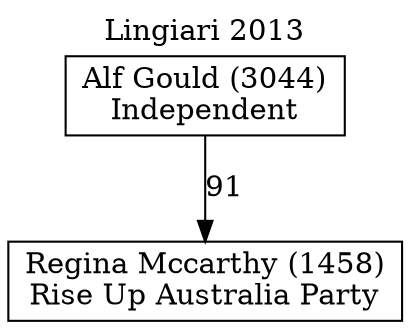 // House preference flow
digraph "Regina Mccarthy (1458)_Lingiari_2013" {
	graph [label="Lingiari 2013" labelloc=t mclimit=10]
	node [shape=box]
	"Regina Mccarthy (1458)" [label="Regina Mccarthy (1458)
Rise Up Australia Party"]
	"Alf Gould (3044)" [label="Alf Gould (3044)
Independent"]
	"Alf Gould (3044)" -> "Regina Mccarthy (1458)" [label=91]
}
